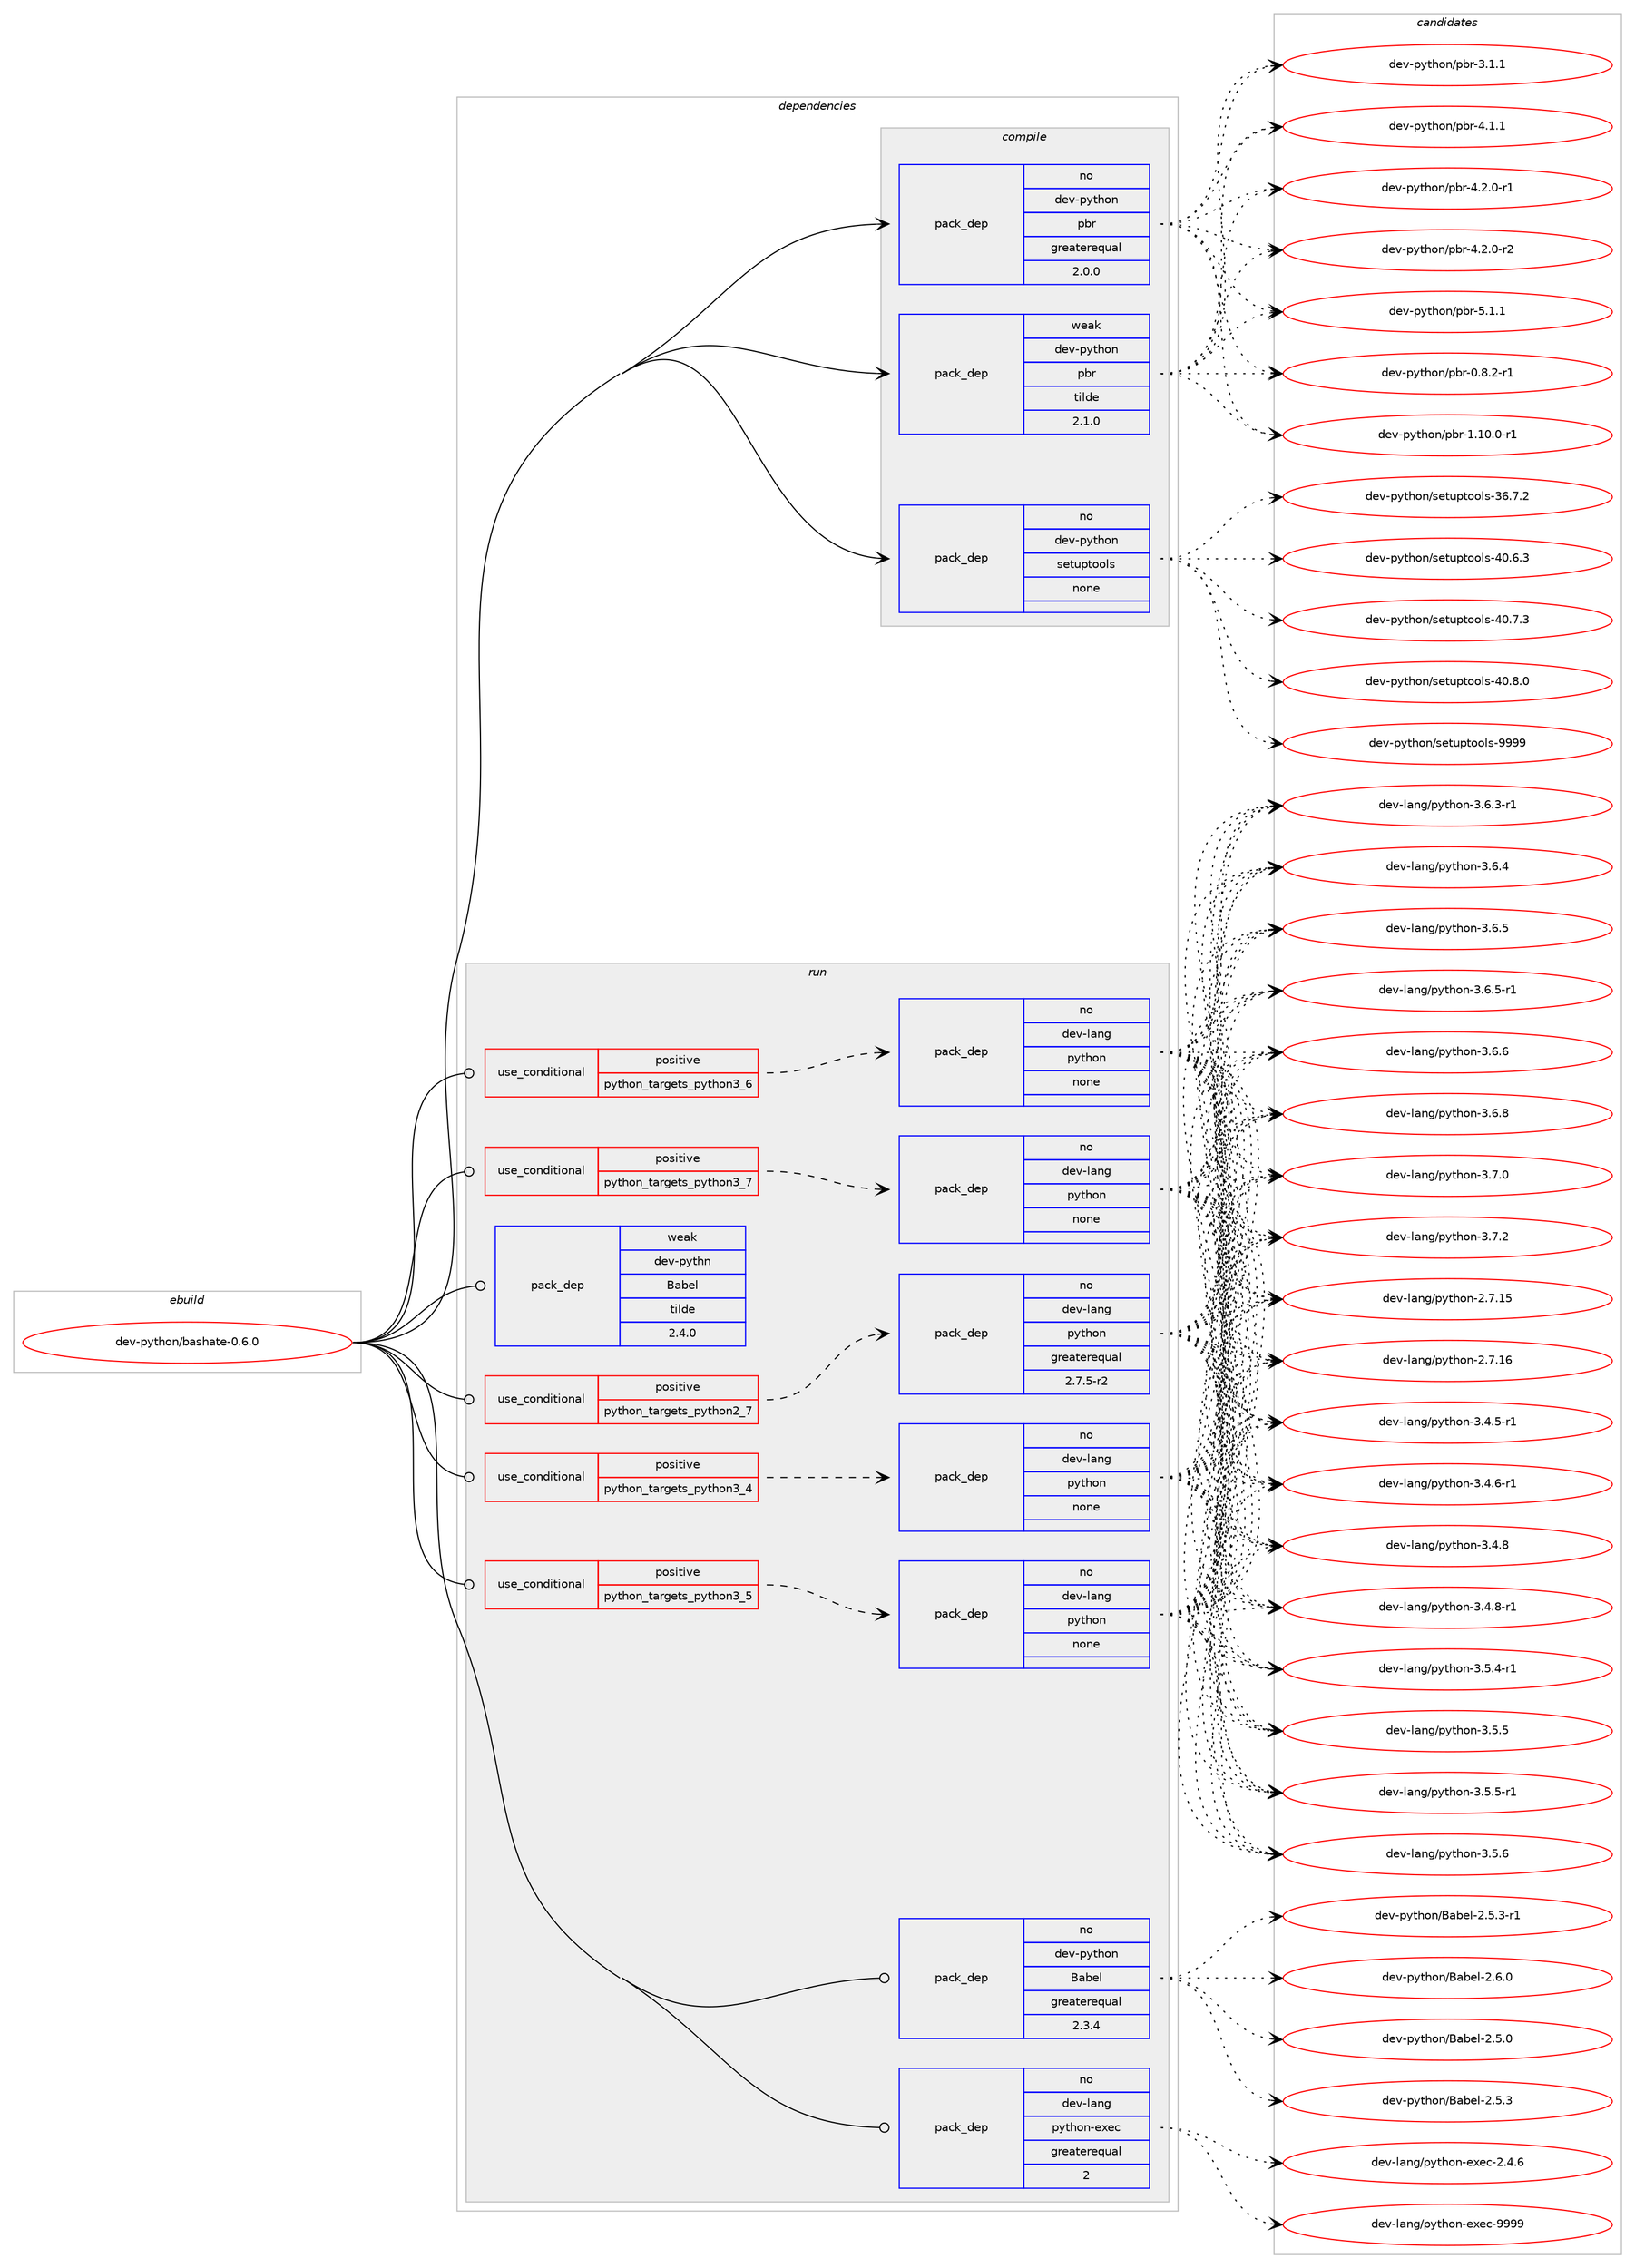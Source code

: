 digraph prolog {

# *************
# Graph options
# *************

newrank=true;
concentrate=true;
compound=true;
graph [rankdir=LR,fontname=Helvetica,fontsize=10,ranksep=1.5];#, ranksep=2.5, nodesep=0.2];
edge  [arrowhead=vee];
node  [fontname=Helvetica,fontsize=10];

# **********
# The ebuild
# **********

subgraph cluster_leftcol {
color=gray;
rank=same;
label=<<i>ebuild</i>>;
id [label="dev-python/bashate-0.6.0", color=red, width=4, href="../dev-python/bashate-0.6.0.svg"];
}

# ****************
# The dependencies
# ****************

subgraph cluster_midcol {
color=gray;
label=<<i>dependencies</i>>;
subgraph cluster_compile {
fillcolor="#eeeeee";
style=filled;
label=<<i>compile</i>>;
subgraph pack1005916 {
dependency1400641 [label=<<TABLE BORDER="0" CELLBORDER="1" CELLSPACING="0" CELLPADDING="4" WIDTH="220"><TR><TD ROWSPAN="6" CELLPADDING="30">pack_dep</TD></TR><TR><TD WIDTH="110">no</TD></TR><TR><TD>dev-python</TD></TR><TR><TD>pbr</TD></TR><TR><TD>greaterequal</TD></TR><TR><TD>2.0.0</TD></TR></TABLE>>, shape=none, color=blue];
}
id:e -> dependency1400641:w [weight=20,style="solid",arrowhead="vee"];
subgraph pack1005917 {
dependency1400642 [label=<<TABLE BORDER="0" CELLBORDER="1" CELLSPACING="0" CELLPADDING="4" WIDTH="220"><TR><TD ROWSPAN="6" CELLPADDING="30">pack_dep</TD></TR><TR><TD WIDTH="110">no</TD></TR><TR><TD>dev-python</TD></TR><TR><TD>setuptools</TD></TR><TR><TD>none</TD></TR><TR><TD></TD></TR></TABLE>>, shape=none, color=blue];
}
id:e -> dependency1400642:w [weight=20,style="solid",arrowhead="vee"];
subgraph pack1005918 {
dependency1400643 [label=<<TABLE BORDER="0" CELLBORDER="1" CELLSPACING="0" CELLPADDING="4" WIDTH="220"><TR><TD ROWSPAN="6" CELLPADDING="30">pack_dep</TD></TR><TR><TD WIDTH="110">weak</TD></TR><TR><TD>dev-python</TD></TR><TR><TD>pbr</TD></TR><TR><TD>tilde</TD></TR><TR><TD>2.1.0</TD></TR></TABLE>>, shape=none, color=blue];
}
id:e -> dependency1400643:w [weight=20,style="solid",arrowhead="vee"];
}
subgraph cluster_compileandrun {
fillcolor="#eeeeee";
style=filled;
label=<<i>compile and run</i>>;
}
subgraph cluster_run {
fillcolor="#eeeeee";
style=filled;
label=<<i>run</i>>;
subgraph cond371498 {
dependency1400644 [label=<<TABLE BORDER="0" CELLBORDER="1" CELLSPACING="0" CELLPADDING="4"><TR><TD ROWSPAN="3" CELLPADDING="10">use_conditional</TD></TR><TR><TD>positive</TD></TR><TR><TD>python_targets_python2_7</TD></TR></TABLE>>, shape=none, color=red];
subgraph pack1005919 {
dependency1400645 [label=<<TABLE BORDER="0" CELLBORDER="1" CELLSPACING="0" CELLPADDING="4" WIDTH="220"><TR><TD ROWSPAN="6" CELLPADDING="30">pack_dep</TD></TR><TR><TD WIDTH="110">no</TD></TR><TR><TD>dev-lang</TD></TR><TR><TD>python</TD></TR><TR><TD>greaterequal</TD></TR><TR><TD>2.7.5-r2</TD></TR></TABLE>>, shape=none, color=blue];
}
dependency1400644:e -> dependency1400645:w [weight=20,style="dashed",arrowhead="vee"];
}
id:e -> dependency1400644:w [weight=20,style="solid",arrowhead="odot"];
subgraph cond371499 {
dependency1400646 [label=<<TABLE BORDER="0" CELLBORDER="1" CELLSPACING="0" CELLPADDING="4"><TR><TD ROWSPAN="3" CELLPADDING="10">use_conditional</TD></TR><TR><TD>positive</TD></TR><TR><TD>python_targets_python3_4</TD></TR></TABLE>>, shape=none, color=red];
subgraph pack1005920 {
dependency1400647 [label=<<TABLE BORDER="0" CELLBORDER="1" CELLSPACING="0" CELLPADDING="4" WIDTH="220"><TR><TD ROWSPAN="6" CELLPADDING="30">pack_dep</TD></TR><TR><TD WIDTH="110">no</TD></TR><TR><TD>dev-lang</TD></TR><TR><TD>python</TD></TR><TR><TD>none</TD></TR><TR><TD></TD></TR></TABLE>>, shape=none, color=blue];
}
dependency1400646:e -> dependency1400647:w [weight=20,style="dashed",arrowhead="vee"];
}
id:e -> dependency1400646:w [weight=20,style="solid",arrowhead="odot"];
subgraph cond371500 {
dependency1400648 [label=<<TABLE BORDER="0" CELLBORDER="1" CELLSPACING="0" CELLPADDING="4"><TR><TD ROWSPAN="3" CELLPADDING="10">use_conditional</TD></TR><TR><TD>positive</TD></TR><TR><TD>python_targets_python3_5</TD></TR></TABLE>>, shape=none, color=red];
subgraph pack1005921 {
dependency1400649 [label=<<TABLE BORDER="0" CELLBORDER="1" CELLSPACING="0" CELLPADDING="4" WIDTH="220"><TR><TD ROWSPAN="6" CELLPADDING="30">pack_dep</TD></TR><TR><TD WIDTH="110">no</TD></TR><TR><TD>dev-lang</TD></TR><TR><TD>python</TD></TR><TR><TD>none</TD></TR><TR><TD></TD></TR></TABLE>>, shape=none, color=blue];
}
dependency1400648:e -> dependency1400649:w [weight=20,style="dashed",arrowhead="vee"];
}
id:e -> dependency1400648:w [weight=20,style="solid",arrowhead="odot"];
subgraph cond371501 {
dependency1400650 [label=<<TABLE BORDER="0" CELLBORDER="1" CELLSPACING="0" CELLPADDING="4"><TR><TD ROWSPAN="3" CELLPADDING="10">use_conditional</TD></TR><TR><TD>positive</TD></TR><TR><TD>python_targets_python3_6</TD></TR></TABLE>>, shape=none, color=red];
subgraph pack1005922 {
dependency1400651 [label=<<TABLE BORDER="0" CELLBORDER="1" CELLSPACING="0" CELLPADDING="4" WIDTH="220"><TR><TD ROWSPAN="6" CELLPADDING="30">pack_dep</TD></TR><TR><TD WIDTH="110">no</TD></TR><TR><TD>dev-lang</TD></TR><TR><TD>python</TD></TR><TR><TD>none</TD></TR><TR><TD></TD></TR></TABLE>>, shape=none, color=blue];
}
dependency1400650:e -> dependency1400651:w [weight=20,style="dashed",arrowhead="vee"];
}
id:e -> dependency1400650:w [weight=20,style="solid",arrowhead="odot"];
subgraph cond371502 {
dependency1400652 [label=<<TABLE BORDER="0" CELLBORDER="1" CELLSPACING="0" CELLPADDING="4"><TR><TD ROWSPAN="3" CELLPADDING="10">use_conditional</TD></TR><TR><TD>positive</TD></TR><TR><TD>python_targets_python3_7</TD></TR></TABLE>>, shape=none, color=red];
subgraph pack1005923 {
dependency1400653 [label=<<TABLE BORDER="0" CELLBORDER="1" CELLSPACING="0" CELLPADDING="4" WIDTH="220"><TR><TD ROWSPAN="6" CELLPADDING="30">pack_dep</TD></TR><TR><TD WIDTH="110">no</TD></TR><TR><TD>dev-lang</TD></TR><TR><TD>python</TD></TR><TR><TD>none</TD></TR><TR><TD></TD></TR></TABLE>>, shape=none, color=blue];
}
dependency1400652:e -> dependency1400653:w [weight=20,style="dashed",arrowhead="vee"];
}
id:e -> dependency1400652:w [weight=20,style="solid",arrowhead="odot"];
subgraph pack1005924 {
dependency1400654 [label=<<TABLE BORDER="0" CELLBORDER="1" CELLSPACING="0" CELLPADDING="4" WIDTH="220"><TR><TD ROWSPAN="6" CELLPADDING="30">pack_dep</TD></TR><TR><TD WIDTH="110">no</TD></TR><TR><TD>dev-lang</TD></TR><TR><TD>python-exec</TD></TR><TR><TD>greaterequal</TD></TR><TR><TD>2</TD></TR></TABLE>>, shape=none, color=blue];
}
id:e -> dependency1400654:w [weight=20,style="solid",arrowhead="odot"];
subgraph pack1005925 {
dependency1400655 [label=<<TABLE BORDER="0" CELLBORDER="1" CELLSPACING="0" CELLPADDING="4" WIDTH="220"><TR><TD ROWSPAN="6" CELLPADDING="30">pack_dep</TD></TR><TR><TD WIDTH="110">no</TD></TR><TR><TD>dev-python</TD></TR><TR><TD>Babel</TD></TR><TR><TD>greaterequal</TD></TR><TR><TD>2.3.4</TD></TR></TABLE>>, shape=none, color=blue];
}
id:e -> dependency1400655:w [weight=20,style="solid",arrowhead="odot"];
subgraph pack1005926 {
dependency1400656 [label=<<TABLE BORDER="0" CELLBORDER="1" CELLSPACING="0" CELLPADDING="4" WIDTH="220"><TR><TD ROWSPAN="6" CELLPADDING="30">pack_dep</TD></TR><TR><TD WIDTH="110">weak</TD></TR><TR><TD>dev-pythn</TD></TR><TR><TD>Babel</TD></TR><TR><TD>tilde</TD></TR><TR><TD>2.4.0</TD></TR></TABLE>>, shape=none, color=blue];
}
id:e -> dependency1400656:w [weight=20,style="solid",arrowhead="odot"];
}
}

# **************
# The candidates
# **************

subgraph cluster_choices {
rank=same;
color=gray;
label=<<i>candidates</i>>;

subgraph choice1005916 {
color=black;
nodesep=1;
choice1001011184511212111610411111047112981144548465646504511449 [label="dev-python/pbr-0.8.2-r1", color=red, width=4,href="../dev-python/pbr-0.8.2-r1.svg"];
choice100101118451121211161041111104711298114454946494846484511449 [label="dev-python/pbr-1.10.0-r1", color=red, width=4,href="../dev-python/pbr-1.10.0-r1.svg"];
choice100101118451121211161041111104711298114455146494649 [label="dev-python/pbr-3.1.1", color=red, width=4,href="../dev-python/pbr-3.1.1.svg"];
choice100101118451121211161041111104711298114455246494649 [label="dev-python/pbr-4.1.1", color=red, width=4,href="../dev-python/pbr-4.1.1.svg"];
choice1001011184511212111610411111047112981144552465046484511449 [label="dev-python/pbr-4.2.0-r1", color=red, width=4,href="../dev-python/pbr-4.2.0-r1.svg"];
choice1001011184511212111610411111047112981144552465046484511450 [label="dev-python/pbr-4.2.0-r2", color=red, width=4,href="../dev-python/pbr-4.2.0-r2.svg"];
choice100101118451121211161041111104711298114455346494649 [label="dev-python/pbr-5.1.1", color=red, width=4,href="../dev-python/pbr-5.1.1.svg"];
dependency1400641:e -> choice1001011184511212111610411111047112981144548465646504511449:w [style=dotted,weight="100"];
dependency1400641:e -> choice100101118451121211161041111104711298114454946494846484511449:w [style=dotted,weight="100"];
dependency1400641:e -> choice100101118451121211161041111104711298114455146494649:w [style=dotted,weight="100"];
dependency1400641:e -> choice100101118451121211161041111104711298114455246494649:w [style=dotted,weight="100"];
dependency1400641:e -> choice1001011184511212111610411111047112981144552465046484511449:w [style=dotted,weight="100"];
dependency1400641:e -> choice1001011184511212111610411111047112981144552465046484511450:w [style=dotted,weight="100"];
dependency1400641:e -> choice100101118451121211161041111104711298114455346494649:w [style=dotted,weight="100"];
}
subgraph choice1005917 {
color=black;
nodesep=1;
choice100101118451121211161041111104711510111611711211611111110811545515446554650 [label="dev-python/setuptools-36.7.2", color=red, width=4,href="../dev-python/setuptools-36.7.2.svg"];
choice100101118451121211161041111104711510111611711211611111110811545524846544651 [label="dev-python/setuptools-40.6.3", color=red, width=4,href="../dev-python/setuptools-40.6.3.svg"];
choice100101118451121211161041111104711510111611711211611111110811545524846554651 [label="dev-python/setuptools-40.7.3", color=red, width=4,href="../dev-python/setuptools-40.7.3.svg"];
choice100101118451121211161041111104711510111611711211611111110811545524846564648 [label="dev-python/setuptools-40.8.0", color=red, width=4,href="../dev-python/setuptools-40.8.0.svg"];
choice10010111845112121116104111110471151011161171121161111111081154557575757 [label="dev-python/setuptools-9999", color=red, width=4,href="../dev-python/setuptools-9999.svg"];
dependency1400642:e -> choice100101118451121211161041111104711510111611711211611111110811545515446554650:w [style=dotted,weight="100"];
dependency1400642:e -> choice100101118451121211161041111104711510111611711211611111110811545524846544651:w [style=dotted,weight="100"];
dependency1400642:e -> choice100101118451121211161041111104711510111611711211611111110811545524846554651:w [style=dotted,weight="100"];
dependency1400642:e -> choice100101118451121211161041111104711510111611711211611111110811545524846564648:w [style=dotted,weight="100"];
dependency1400642:e -> choice10010111845112121116104111110471151011161171121161111111081154557575757:w [style=dotted,weight="100"];
}
subgraph choice1005918 {
color=black;
nodesep=1;
choice1001011184511212111610411111047112981144548465646504511449 [label="dev-python/pbr-0.8.2-r1", color=red, width=4,href="../dev-python/pbr-0.8.2-r1.svg"];
choice100101118451121211161041111104711298114454946494846484511449 [label="dev-python/pbr-1.10.0-r1", color=red, width=4,href="../dev-python/pbr-1.10.0-r1.svg"];
choice100101118451121211161041111104711298114455146494649 [label="dev-python/pbr-3.1.1", color=red, width=4,href="../dev-python/pbr-3.1.1.svg"];
choice100101118451121211161041111104711298114455246494649 [label="dev-python/pbr-4.1.1", color=red, width=4,href="../dev-python/pbr-4.1.1.svg"];
choice1001011184511212111610411111047112981144552465046484511449 [label="dev-python/pbr-4.2.0-r1", color=red, width=4,href="../dev-python/pbr-4.2.0-r1.svg"];
choice1001011184511212111610411111047112981144552465046484511450 [label="dev-python/pbr-4.2.0-r2", color=red, width=4,href="../dev-python/pbr-4.2.0-r2.svg"];
choice100101118451121211161041111104711298114455346494649 [label="dev-python/pbr-5.1.1", color=red, width=4,href="../dev-python/pbr-5.1.1.svg"];
dependency1400643:e -> choice1001011184511212111610411111047112981144548465646504511449:w [style=dotted,weight="100"];
dependency1400643:e -> choice100101118451121211161041111104711298114454946494846484511449:w [style=dotted,weight="100"];
dependency1400643:e -> choice100101118451121211161041111104711298114455146494649:w [style=dotted,weight="100"];
dependency1400643:e -> choice100101118451121211161041111104711298114455246494649:w [style=dotted,weight="100"];
dependency1400643:e -> choice1001011184511212111610411111047112981144552465046484511449:w [style=dotted,weight="100"];
dependency1400643:e -> choice1001011184511212111610411111047112981144552465046484511450:w [style=dotted,weight="100"];
dependency1400643:e -> choice100101118451121211161041111104711298114455346494649:w [style=dotted,weight="100"];
}
subgraph choice1005919 {
color=black;
nodesep=1;
choice10010111845108971101034711212111610411111045504655464953 [label="dev-lang/python-2.7.15", color=red, width=4,href="../dev-lang/python-2.7.15.svg"];
choice10010111845108971101034711212111610411111045504655464954 [label="dev-lang/python-2.7.16", color=red, width=4,href="../dev-lang/python-2.7.16.svg"];
choice1001011184510897110103471121211161041111104551465246534511449 [label="dev-lang/python-3.4.5-r1", color=red, width=4,href="../dev-lang/python-3.4.5-r1.svg"];
choice1001011184510897110103471121211161041111104551465246544511449 [label="dev-lang/python-3.4.6-r1", color=red, width=4,href="../dev-lang/python-3.4.6-r1.svg"];
choice100101118451089711010347112121116104111110455146524656 [label="dev-lang/python-3.4.8", color=red, width=4,href="../dev-lang/python-3.4.8.svg"];
choice1001011184510897110103471121211161041111104551465246564511449 [label="dev-lang/python-3.4.8-r1", color=red, width=4,href="../dev-lang/python-3.4.8-r1.svg"];
choice1001011184510897110103471121211161041111104551465346524511449 [label="dev-lang/python-3.5.4-r1", color=red, width=4,href="../dev-lang/python-3.5.4-r1.svg"];
choice100101118451089711010347112121116104111110455146534653 [label="dev-lang/python-3.5.5", color=red, width=4,href="../dev-lang/python-3.5.5.svg"];
choice1001011184510897110103471121211161041111104551465346534511449 [label="dev-lang/python-3.5.5-r1", color=red, width=4,href="../dev-lang/python-3.5.5-r1.svg"];
choice100101118451089711010347112121116104111110455146534654 [label="dev-lang/python-3.5.6", color=red, width=4,href="../dev-lang/python-3.5.6.svg"];
choice1001011184510897110103471121211161041111104551465446514511449 [label="dev-lang/python-3.6.3-r1", color=red, width=4,href="../dev-lang/python-3.6.3-r1.svg"];
choice100101118451089711010347112121116104111110455146544652 [label="dev-lang/python-3.6.4", color=red, width=4,href="../dev-lang/python-3.6.4.svg"];
choice100101118451089711010347112121116104111110455146544653 [label="dev-lang/python-3.6.5", color=red, width=4,href="../dev-lang/python-3.6.5.svg"];
choice1001011184510897110103471121211161041111104551465446534511449 [label="dev-lang/python-3.6.5-r1", color=red, width=4,href="../dev-lang/python-3.6.5-r1.svg"];
choice100101118451089711010347112121116104111110455146544654 [label="dev-lang/python-3.6.6", color=red, width=4,href="../dev-lang/python-3.6.6.svg"];
choice100101118451089711010347112121116104111110455146544656 [label="dev-lang/python-3.6.8", color=red, width=4,href="../dev-lang/python-3.6.8.svg"];
choice100101118451089711010347112121116104111110455146554648 [label="dev-lang/python-3.7.0", color=red, width=4,href="../dev-lang/python-3.7.0.svg"];
choice100101118451089711010347112121116104111110455146554650 [label="dev-lang/python-3.7.2", color=red, width=4,href="../dev-lang/python-3.7.2.svg"];
dependency1400645:e -> choice10010111845108971101034711212111610411111045504655464953:w [style=dotted,weight="100"];
dependency1400645:e -> choice10010111845108971101034711212111610411111045504655464954:w [style=dotted,weight="100"];
dependency1400645:e -> choice1001011184510897110103471121211161041111104551465246534511449:w [style=dotted,weight="100"];
dependency1400645:e -> choice1001011184510897110103471121211161041111104551465246544511449:w [style=dotted,weight="100"];
dependency1400645:e -> choice100101118451089711010347112121116104111110455146524656:w [style=dotted,weight="100"];
dependency1400645:e -> choice1001011184510897110103471121211161041111104551465246564511449:w [style=dotted,weight="100"];
dependency1400645:e -> choice1001011184510897110103471121211161041111104551465346524511449:w [style=dotted,weight="100"];
dependency1400645:e -> choice100101118451089711010347112121116104111110455146534653:w [style=dotted,weight="100"];
dependency1400645:e -> choice1001011184510897110103471121211161041111104551465346534511449:w [style=dotted,weight="100"];
dependency1400645:e -> choice100101118451089711010347112121116104111110455146534654:w [style=dotted,weight="100"];
dependency1400645:e -> choice1001011184510897110103471121211161041111104551465446514511449:w [style=dotted,weight="100"];
dependency1400645:e -> choice100101118451089711010347112121116104111110455146544652:w [style=dotted,weight="100"];
dependency1400645:e -> choice100101118451089711010347112121116104111110455146544653:w [style=dotted,weight="100"];
dependency1400645:e -> choice1001011184510897110103471121211161041111104551465446534511449:w [style=dotted,weight="100"];
dependency1400645:e -> choice100101118451089711010347112121116104111110455146544654:w [style=dotted,weight="100"];
dependency1400645:e -> choice100101118451089711010347112121116104111110455146544656:w [style=dotted,weight="100"];
dependency1400645:e -> choice100101118451089711010347112121116104111110455146554648:w [style=dotted,weight="100"];
dependency1400645:e -> choice100101118451089711010347112121116104111110455146554650:w [style=dotted,weight="100"];
}
subgraph choice1005920 {
color=black;
nodesep=1;
choice10010111845108971101034711212111610411111045504655464953 [label="dev-lang/python-2.7.15", color=red, width=4,href="../dev-lang/python-2.7.15.svg"];
choice10010111845108971101034711212111610411111045504655464954 [label="dev-lang/python-2.7.16", color=red, width=4,href="../dev-lang/python-2.7.16.svg"];
choice1001011184510897110103471121211161041111104551465246534511449 [label="dev-lang/python-3.4.5-r1", color=red, width=4,href="../dev-lang/python-3.4.5-r1.svg"];
choice1001011184510897110103471121211161041111104551465246544511449 [label="dev-lang/python-3.4.6-r1", color=red, width=4,href="../dev-lang/python-3.4.6-r1.svg"];
choice100101118451089711010347112121116104111110455146524656 [label="dev-lang/python-3.4.8", color=red, width=4,href="../dev-lang/python-3.4.8.svg"];
choice1001011184510897110103471121211161041111104551465246564511449 [label="dev-lang/python-3.4.8-r1", color=red, width=4,href="../dev-lang/python-3.4.8-r1.svg"];
choice1001011184510897110103471121211161041111104551465346524511449 [label="dev-lang/python-3.5.4-r1", color=red, width=4,href="../dev-lang/python-3.5.4-r1.svg"];
choice100101118451089711010347112121116104111110455146534653 [label="dev-lang/python-3.5.5", color=red, width=4,href="../dev-lang/python-3.5.5.svg"];
choice1001011184510897110103471121211161041111104551465346534511449 [label="dev-lang/python-3.5.5-r1", color=red, width=4,href="../dev-lang/python-3.5.5-r1.svg"];
choice100101118451089711010347112121116104111110455146534654 [label="dev-lang/python-3.5.6", color=red, width=4,href="../dev-lang/python-3.5.6.svg"];
choice1001011184510897110103471121211161041111104551465446514511449 [label="dev-lang/python-3.6.3-r1", color=red, width=4,href="../dev-lang/python-3.6.3-r1.svg"];
choice100101118451089711010347112121116104111110455146544652 [label="dev-lang/python-3.6.4", color=red, width=4,href="../dev-lang/python-3.6.4.svg"];
choice100101118451089711010347112121116104111110455146544653 [label="dev-lang/python-3.6.5", color=red, width=4,href="../dev-lang/python-3.6.5.svg"];
choice1001011184510897110103471121211161041111104551465446534511449 [label="dev-lang/python-3.6.5-r1", color=red, width=4,href="../dev-lang/python-3.6.5-r1.svg"];
choice100101118451089711010347112121116104111110455146544654 [label="dev-lang/python-3.6.6", color=red, width=4,href="../dev-lang/python-3.6.6.svg"];
choice100101118451089711010347112121116104111110455146544656 [label="dev-lang/python-3.6.8", color=red, width=4,href="../dev-lang/python-3.6.8.svg"];
choice100101118451089711010347112121116104111110455146554648 [label="dev-lang/python-3.7.0", color=red, width=4,href="../dev-lang/python-3.7.0.svg"];
choice100101118451089711010347112121116104111110455146554650 [label="dev-lang/python-3.7.2", color=red, width=4,href="../dev-lang/python-3.7.2.svg"];
dependency1400647:e -> choice10010111845108971101034711212111610411111045504655464953:w [style=dotted,weight="100"];
dependency1400647:e -> choice10010111845108971101034711212111610411111045504655464954:w [style=dotted,weight="100"];
dependency1400647:e -> choice1001011184510897110103471121211161041111104551465246534511449:w [style=dotted,weight="100"];
dependency1400647:e -> choice1001011184510897110103471121211161041111104551465246544511449:w [style=dotted,weight="100"];
dependency1400647:e -> choice100101118451089711010347112121116104111110455146524656:w [style=dotted,weight="100"];
dependency1400647:e -> choice1001011184510897110103471121211161041111104551465246564511449:w [style=dotted,weight="100"];
dependency1400647:e -> choice1001011184510897110103471121211161041111104551465346524511449:w [style=dotted,weight="100"];
dependency1400647:e -> choice100101118451089711010347112121116104111110455146534653:w [style=dotted,weight="100"];
dependency1400647:e -> choice1001011184510897110103471121211161041111104551465346534511449:w [style=dotted,weight="100"];
dependency1400647:e -> choice100101118451089711010347112121116104111110455146534654:w [style=dotted,weight="100"];
dependency1400647:e -> choice1001011184510897110103471121211161041111104551465446514511449:w [style=dotted,weight="100"];
dependency1400647:e -> choice100101118451089711010347112121116104111110455146544652:w [style=dotted,weight="100"];
dependency1400647:e -> choice100101118451089711010347112121116104111110455146544653:w [style=dotted,weight="100"];
dependency1400647:e -> choice1001011184510897110103471121211161041111104551465446534511449:w [style=dotted,weight="100"];
dependency1400647:e -> choice100101118451089711010347112121116104111110455146544654:w [style=dotted,weight="100"];
dependency1400647:e -> choice100101118451089711010347112121116104111110455146544656:w [style=dotted,weight="100"];
dependency1400647:e -> choice100101118451089711010347112121116104111110455146554648:w [style=dotted,weight="100"];
dependency1400647:e -> choice100101118451089711010347112121116104111110455146554650:w [style=dotted,weight="100"];
}
subgraph choice1005921 {
color=black;
nodesep=1;
choice10010111845108971101034711212111610411111045504655464953 [label="dev-lang/python-2.7.15", color=red, width=4,href="../dev-lang/python-2.7.15.svg"];
choice10010111845108971101034711212111610411111045504655464954 [label="dev-lang/python-2.7.16", color=red, width=4,href="../dev-lang/python-2.7.16.svg"];
choice1001011184510897110103471121211161041111104551465246534511449 [label="dev-lang/python-3.4.5-r1", color=red, width=4,href="../dev-lang/python-3.4.5-r1.svg"];
choice1001011184510897110103471121211161041111104551465246544511449 [label="dev-lang/python-3.4.6-r1", color=red, width=4,href="../dev-lang/python-3.4.6-r1.svg"];
choice100101118451089711010347112121116104111110455146524656 [label="dev-lang/python-3.4.8", color=red, width=4,href="../dev-lang/python-3.4.8.svg"];
choice1001011184510897110103471121211161041111104551465246564511449 [label="dev-lang/python-3.4.8-r1", color=red, width=4,href="../dev-lang/python-3.4.8-r1.svg"];
choice1001011184510897110103471121211161041111104551465346524511449 [label="dev-lang/python-3.5.4-r1", color=red, width=4,href="../dev-lang/python-3.5.4-r1.svg"];
choice100101118451089711010347112121116104111110455146534653 [label="dev-lang/python-3.5.5", color=red, width=4,href="../dev-lang/python-3.5.5.svg"];
choice1001011184510897110103471121211161041111104551465346534511449 [label="dev-lang/python-3.5.5-r1", color=red, width=4,href="../dev-lang/python-3.5.5-r1.svg"];
choice100101118451089711010347112121116104111110455146534654 [label="dev-lang/python-3.5.6", color=red, width=4,href="../dev-lang/python-3.5.6.svg"];
choice1001011184510897110103471121211161041111104551465446514511449 [label="dev-lang/python-3.6.3-r1", color=red, width=4,href="../dev-lang/python-3.6.3-r1.svg"];
choice100101118451089711010347112121116104111110455146544652 [label="dev-lang/python-3.6.4", color=red, width=4,href="../dev-lang/python-3.6.4.svg"];
choice100101118451089711010347112121116104111110455146544653 [label="dev-lang/python-3.6.5", color=red, width=4,href="../dev-lang/python-3.6.5.svg"];
choice1001011184510897110103471121211161041111104551465446534511449 [label="dev-lang/python-3.6.5-r1", color=red, width=4,href="../dev-lang/python-3.6.5-r1.svg"];
choice100101118451089711010347112121116104111110455146544654 [label="dev-lang/python-3.6.6", color=red, width=4,href="../dev-lang/python-3.6.6.svg"];
choice100101118451089711010347112121116104111110455146544656 [label="dev-lang/python-3.6.8", color=red, width=4,href="../dev-lang/python-3.6.8.svg"];
choice100101118451089711010347112121116104111110455146554648 [label="dev-lang/python-3.7.0", color=red, width=4,href="../dev-lang/python-3.7.0.svg"];
choice100101118451089711010347112121116104111110455146554650 [label="dev-lang/python-3.7.2", color=red, width=4,href="../dev-lang/python-3.7.2.svg"];
dependency1400649:e -> choice10010111845108971101034711212111610411111045504655464953:w [style=dotted,weight="100"];
dependency1400649:e -> choice10010111845108971101034711212111610411111045504655464954:w [style=dotted,weight="100"];
dependency1400649:e -> choice1001011184510897110103471121211161041111104551465246534511449:w [style=dotted,weight="100"];
dependency1400649:e -> choice1001011184510897110103471121211161041111104551465246544511449:w [style=dotted,weight="100"];
dependency1400649:e -> choice100101118451089711010347112121116104111110455146524656:w [style=dotted,weight="100"];
dependency1400649:e -> choice1001011184510897110103471121211161041111104551465246564511449:w [style=dotted,weight="100"];
dependency1400649:e -> choice1001011184510897110103471121211161041111104551465346524511449:w [style=dotted,weight="100"];
dependency1400649:e -> choice100101118451089711010347112121116104111110455146534653:w [style=dotted,weight="100"];
dependency1400649:e -> choice1001011184510897110103471121211161041111104551465346534511449:w [style=dotted,weight="100"];
dependency1400649:e -> choice100101118451089711010347112121116104111110455146534654:w [style=dotted,weight="100"];
dependency1400649:e -> choice1001011184510897110103471121211161041111104551465446514511449:w [style=dotted,weight="100"];
dependency1400649:e -> choice100101118451089711010347112121116104111110455146544652:w [style=dotted,weight="100"];
dependency1400649:e -> choice100101118451089711010347112121116104111110455146544653:w [style=dotted,weight="100"];
dependency1400649:e -> choice1001011184510897110103471121211161041111104551465446534511449:w [style=dotted,weight="100"];
dependency1400649:e -> choice100101118451089711010347112121116104111110455146544654:w [style=dotted,weight="100"];
dependency1400649:e -> choice100101118451089711010347112121116104111110455146544656:w [style=dotted,weight="100"];
dependency1400649:e -> choice100101118451089711010347112121116104111110455146554648:w [style=dotted,weight="100"];
dependency1400649:e -> choice100101118451089711010347112121116104111110455146554650:w [style=dotted,weight="100"];
}
subgraph choice1005922 {
color=black;
nodesep=1;
choice10010111845108971101034711212111610411111045504655464953 [label="dev-lang/python-2.7.15", color=red, width=4,href="../dev-lang/python-2.7.15.svg"];
choice10010111845108971101034711212111610411111045504655464954 [label="dev-lang/python-2.7.16", color=red, width=4,href="../dev-lang/python-2.7.16.svg"];
choice1001011184510897110103471121211161041111104551465246534511449 [label="dev-lang/python-3.4.5-r1", color=red, width=4,href="../dev-lang/python-3.4.5-r1.svg"];
choice1001011184510897110103471121211161041111104551465246544511449 [label="dev-lang/python-3.4.6-r1", color=red, width=4,href="../dev-lang/python-3.4.6-r1.svg"];
choice100101118451089711010347112121116104111110455146524656 [label="dev-lang/python-3.4.8", color=red, width=4,href="../dev-lang/python-3.4.8.svg"];
choice1001011184510897110103471121211161041111104551465246564511449 [label="dev-lang/python-3.4.8-r1", color=red, width=4,href="../dev-lang/python-3.4.8-r1.svg"];
choice1001011184510897110103471121211161041111104551465346524511449 [label="dev-lang/python-3.5.4-r1", color=red, width=4,href="../dev-lang/python-3.5.4-r1.svg"];
choice100101118451089711010347112121116104111110455146534653 [label="dev-lang/python-3.5.5", color=red, width=4,href="../dev-lang/python-3.5.5.svg"];
choice1001011184510897110103471121211161041111104551465346534511449 [label="dev-lang/python-3.5.5-r1", color=red, width=4,href="../dev-lang/python-3.5.5-r1.svg"];
choice100101118451089711010347112121116104111110455146534654 [label="dev-lang/python-3.5.6", color=red, width=4,href="../dev-lang/python-3.5.6.svg"];
choice1001011184510897110103471121211161041111104551465446514511449 [label="dev-lang/python-3.6.3-r1", color=red, width=4,href="../dev-lang/python-3.6.3-r1.svg"];
choice100101118451089711010347112121116104111110455146544652 [label="dev-lang/python-3.6.4", color=red, width=4,href="../dev-lang/python-3.6.4.svg"];
choice100101118451089711010347112121116104111110455146544653 [label="dev-lang/python-3.6.5", color=red, width=4,href="../dev-lang/python-3.6.5.svg"];
choice1001011184510897110103471121211161041111104551465446534511449 [label="dev-lang/python-3.6.5-r1", color=red, width=4,href="../dev-lang/python-3.6.5-r1.svg"];
choice100101118451089711010347112121116104111110455146544654 [label="dev-lang/python-3.6.6", color=red, width=4,href="../dev-lang/python-3.6.6.svg"];
choice100101118451089711010347112121116104111110455146544656 [label="dev-lang/python-3.6.8", color=red, width=4,href="../dev-lang/python-3.6.8.svg"];
choice100101118451089711010347112121116104111110455146554648 [label="dev-lang/python-3.7.0", color=red, width=4,href="../dev-lang/python-3.7.0.svg"];
choice100101118451089711010347112121116104111110455146554650 [label="dev-lang/python-3.7.2", color=red, width=4,href="../dev-lang/python-3.7.2.svg"];
dependency1400651:e -> choice10010111845108971101034711212111610411111045504655464953:w [style=dotted,weight="100"];
dependency1400651:e -> choice10010111845108971101034711212111610411111045504655464954:w [style=dotted,weight="100"];
dependency1400651:e -> choice1001011184510897110103471121211161041111104551465246534511449:w [style=dotted,weight="100"];
dependency1400651:e -> choice1001011184510897110103471121211161041111104551465246544511449:w [style=dotted,weight="100"];
dependency1400651:e -> choice100101118451089711010347112121116104111110455146524656:w [style=dotted,weight="100"];
dependency1400651:e -> choice1001011184510897110103471121211161041111104551465246564511449:w [style=dotted,weight="100"];
dependency1400651:e -> choice1001011184510897110103471121211161041111104551465346524511449:w [style=dotted,weight="100"];
dependency1400651:e -> choice100101118451089711010347112121116104111110455146534653:w [style=dotted,weight="100"];
dependency1400651:e -> choice1001011184510897110103471121211161041111104551465346534511449:w [style=dotted,weight="100"];
dependency1400651:e -> choice100101118451089711010347112121116104111110455146534654:w [style=dotted,weight="100"];
dependency1400651:e -> choice1001011184510897110103471121211161041111104551465446514511449:w [style=dotted,weight="100"];
dependency1400651:e -> choice100101118451089711010347112121116104111110455146544652:w [style=dotted,weight="100"];
dependency1400651:e -> choice100101118451089711010347112121116104111110455146544653:w [style=dotted,weight="100"];
dependency1400651:e -> choice1001011184510897110103471121211161041111104551465446534511449:w [style=dotted,weight="100"];
dependency1400651:e -> choice100101118451089711010347112121116104111110455146544654:w [style=dotted,weight="100"];
dependency1400651:e -> choice100101118451089711010347112121116104111110455146544656:w [style=dotted,weight="100"];
dependency1400651:e -> choice100101118451089711010347112121116104111110455146554648:w [style=dotted,weight="100"];
dependency1400651:e -> choice100101118451089711010347112121116104111110455146554650:w [style=dotted,weight="100"];
}
subgraph choice1005923 {
color=black;
nodesep=1;
choice10010111845108971101034711212111610411111045504655464953 [label="dev-lang/python-2.7.15", color=red, width=4,href="../dev-lang/python-2.7.15.svg"];
choice10010111845108971101034711212111610411111045504655464954 [label="dev-lang/python-2.7.16", color=red, width=4,href="../dev-lang/python-2.7.16.svg"];
choice1001011184510897110103471121211161041111104551465246534511449 [label="dev-lang/python-3.4.5-r1", color=red, width=4,href="../dev-lang/python-3.4.5-r1.svg"];
choice1001011184510897110103471121211161041111104551465246544511449 [label="dev-lang/python-3.4.6-r1", color=red, width=4,href="../dev-lang/python-3.4.6-r1.svg"];
choice100101118451089711010347112121116104111110455146524656 [label="dev-lang/python-3.4.8", color=red, width=4,href="../dev-lang/python-3.4.8.svg"];
choice1001011184510897110103471121211161041111104551465246564511449 [label="dev-lang/python-3.4.8-r1", color=red, width=4,href="../dev-lang/python-3.4.8-r1.svg"];
choice1001011184510897110103471121211161041111104551465346524511449 [label="dev-lang/python-3.5.4-r1", color=red, width=4,href="../dev-lang/python-3.5.4-r1.svg"];
choice100101118451089711010347112121116104111110455146534653 [label="dev-lang/python-3.5.5", color=red, width=4,href="../dev-lang/python-3.5.5.svg"];
choice1001011184510897110103471121211161041111104551465346534511449 [label="dev-lang/python-3.5.5-r1", color=red, width=4,href="../dev-lang/python-3.5.5-r1.svg"];
choice100101118451089711010347112121116104111110455146534654 [label="dev-lang/python-3.5.6", color=red, width=4,href="../dev-lang/python-3.5.6.svg"];
choice1001011184510897110103471121211161041111104551465446514511449 [label="dev-lang/python-3.6.3-r1", color=red, width=4,href="../dev-lang/python-3.6.3-r1.svg"];
choice100101118451089711010347112121116104111110455146544652 [label="dev-lang/python-3.6.4", color=red, width=4,href="../dev-lang/python-3.6.4.svg"];
choice100101118451089711010347112121116104111110455146544653 [label="dev-lang/python-3.6.5", color=red, width=4,href="../dev-lang/python-3.6.5.svg"];
choice1001011184510897110103471121211161041111104551465446534511449 [label="dev-lang/python-3.6.5-r1", color=red, width=4,href="../dev-lang/python-3.6.5-r1.svg"];
choice100101118451089711010347112121116104111110455146544654 [label="dev-lang/python-3.6.6", color=red, width=4,href="../dev-lang/python-3.6.6.svg"];
choice100101118451089711010347112121116104111110455146544656 [label="dev-lang/python-3.6.8", color=red, width=4,href="../dev-lang/python-3.6.8.svg"];
choice100101118451089711010347112121116104111110455146554648 [label="dev-lang/python-3.7.0", color=red, width=4,href="../dev-lang/python-3.7.0.svg"];
choice100101118451089711010347112121116104111110455146554650 [label="dev-lang/python-3.7.2", color=red, width=4,href="../dev-lang/python-3.7.2.svg"];
dependency1400653:e -> choice10010111845108971101034711212111610411111045504655464953:w [style=dotted,weight="100"];
dependency1400653:e -> choice10010111845108971101034711212111610411111045504655464954:w [style=dotted,weight="100"];
dependency1400653:e -> choice1001011184510897110103471121211161041111104551465246534511449:w [style=dotted,weight="100"];
dependency1400653:e -> choice1001011184510897110103471121211161041111104551465246544511449:w [style=dotted,weight="100"];
dependency1400653:e -> choice100101118451089711010347112121116104111110455146524656:w [style=dotted,weight="100"];
dependency1400653:e -> choice1001011184510897110103471121211161041111104551465246564511449:w [style=dotted,weight="100"];
dependency1400653:e -> choice1001011184510897110103471121211161041111104551465346524511449:w [style=dotted,weight="100"];
dependency1400653:e -> choice100101118451089711010347112121116104111110455146534653:w [style=dotted,weight="100"];
dependency1400653:e -> choice1001011184510897110103471121211161041111104551465346534511449:w [style=dotted,weight="100"];
dependency1400653:e -> choice100101118451089711010347112121116104111110455146534654:w [style=dotted,weight="100"];
dependency1400653:e -> choice1001011184510897110103471121211161041111104551465446514511449:w [style=dotted,weight="100"];
dependency1400653:e -> choice100101118451089711010347112121116104111110455146544652:w [style=dotted,weight="100"];
dependency1400653:e -> choice100101118451089711010347112121116104111110455146544653:w [style=dotted,weight="100"];
dependency1400653:e -> choice1001011184510897110103471121211161041111104551465446534511449:w [style=dotted,weight="100"];
dependency1400653:e -> choice100101118451089711010347112121116104111110455146544654:w [style=dotted,weight="100"];
dependency1400653:e -> choice100101118451089711010347112121116104111110455146544656:w [style=dotted,weight="100"];
dependency1400653:e -> choice100101118451089711010347112121116104111110455146554648:w [style=dotted,weight="100"];
dependency1400653:e -> choice100101118451089711010347112121116104111110455146554650:w [style=dotted,weight="100"];
}
subgraph choice1005924 {
color=black;
nodesep=1;
choice1001011184510897110103471121211161041111104510112010199455046524654 [label="dev-lang/python-exec-2.4.6", color=red, width=4,href="../dev-lang/python-exec-2.4.6.svg"];
choice10010111845108971101034711212111610411111045101120101994557575757 [label="dev-lang/python-exec-9999", color=red, width=4,href="../dev-lang/python-exec-9999.svg"];
dependency1400654:e -> choice1001011184510897110103471121211161041111104510112010199455046524654:w [style=dotted,weight="100"];
dependency1400654:e -> choice10010111845108971101034711212111610411111045101120101994557575757:w [style=dotted,weight="100"];
}
subgraph choice1005925 {
color=black;
nodesep=1;
choice1001011184511212111610411111047669798101108455046534648 [label="dev-python/Babel-2.5.0", color=red, width=4,href="../dev-python/Babel-2.5.0.svg"];
choice1001011184511212111610411111047669798101108455046534651 [label="dev-python/Babel-2.5.3", color=red, width=4,href="../dev-python/Babel-2.5.3.svg"];
choice10010111845112121116104111110476697981011084550465346514511449 [label="dev-python/Babel-2.5.3-r1", color=red, width=4,href="../dev-python/Babel-2.5.3-r1.svg"];
choice1001011184511212111610411111047669798101108455046544648 [label="dev-python/Babel-2.6.0", color=red, width=4,href="../dev-python/Babel-2.6.0.svg"];
dependency1400655:e -> choice1001011184511212111610411111047669798101108455046534648:w [style=dotted,weight="100"];
dependency1400655:e -> choice1001011184511212111610411111047669798101108455046534651:w [style=dotted,weight="100"];
dependency1400655:e -> choice10010111845112121116104111110476697981011084550465346514511449:w [style=dotted,weight="100"];
dependency1400655:e -> choice1001011184511212111610411111047669798101108455046544648:w [style=dotted,weight="100"];
}
subgraph choice1005926 {
color=black;
nodesep=1;
}
}

}
